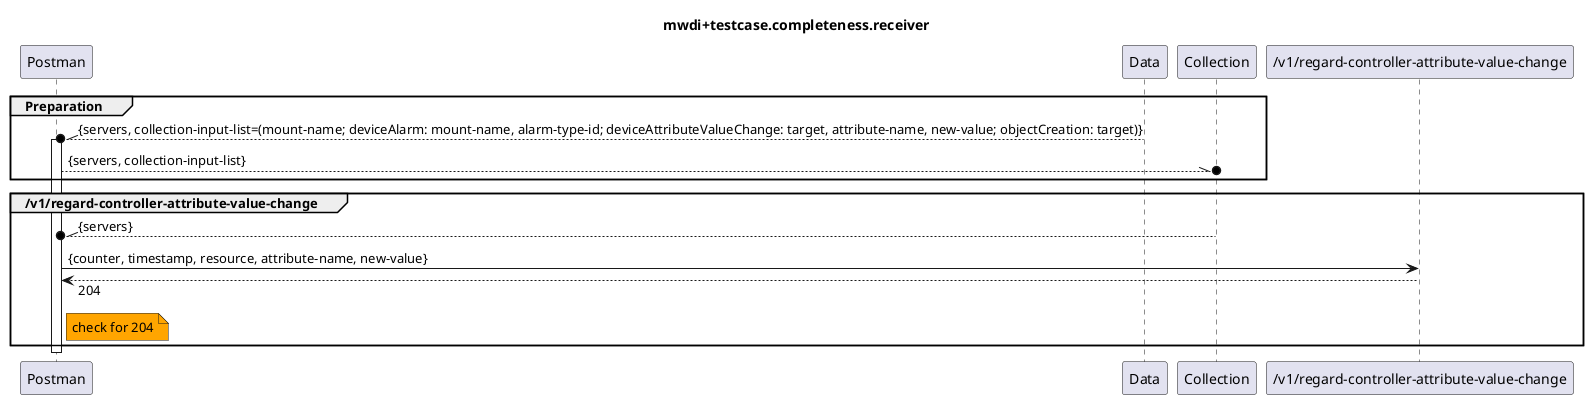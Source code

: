 @startuml mwdi+diagram.completeness.receiver
skinparam responseMessageBelowArrow true

title
mwdi+testcase.completeness.receiver
end title

participant "Postman" as Postman
participant "Data" as Data
participant "Collection" as Collection

participant "/v1/regard-controller-attribute-value-change" as RCAVC

group Preparation
  Data --\\o Postman : {servers, collection-input-list=(mount-name; deviceAlarm: mount-name, alarm-type-id; deviceAttributeValueChange: target, attribute-name, new-value; objectCreation: target)}
  activate Postman
  Postman --\\o Collection : {servers, collection-input-list}
end

group /v1/regard-controller-attribute-value-change
  Collection --\\o Postman : {servers}
  Postman -> RCAVC : {counter, timestamp, resource, attribute-name, new-value}
  Postman <-- RCAVC : 204
  note right Postman #Orange
    check for 204
  end note
end

deactivate Postman

@enduml
